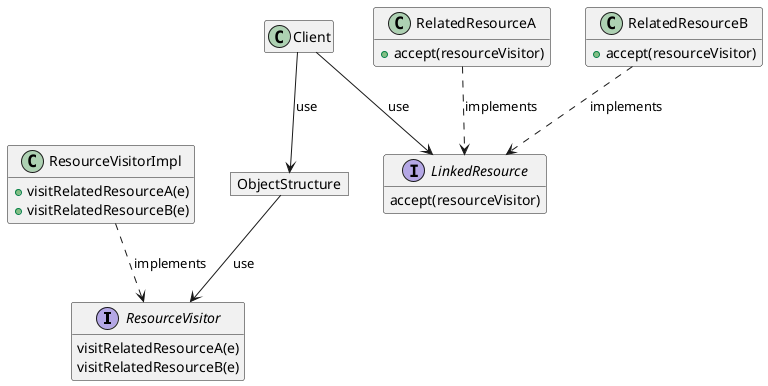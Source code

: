 @startuml entity_linking

hide empty members
' skinparam linetype ortho

interface ResourceVisitor {
    visitRelatedResourceA(e)
    visitRelatedResourceB(e)
}

class ResourceVisitorImpl {
    +visitRelatedResourceA(e)
    +visitRelatedResourceB(e)
}

ResourceVisitorImpl ..> ResourceVisitor : implements

interface LinkedResource {
    accept(resourceVisitor)
}

class RelatedResourceA {
    +accept(resourceVisitor)
}

class RelatedResourceB {
    +accept(resourceVisitor)
}

RelatedResourceA ..> LinkedResource : implements
RelatedResourceB ..> LinkedResource : implements

class Client
object ObjectStructure

Client --> LinkedResource : use
Client --> ObjectStructure : use
ObjectStructure --> ResourceVisitor : use

@enduml